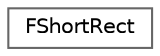 digraph "Graphical Class Hierarchy"
{
 // INTERACTIVE_SVG=YES
 // LATEX_PDF_SIZE
  bgcolor="transparent";
  edge [fontname=Helvetica,fontsize=10,labelfontname=Helvetica,labelfontsize=10];
  node [fontname=Helvetica,fontsize=10,shape=box,height=0.2,width=0.4];
  rankdir="LR";
  Node0 [id="Node000000",label="FShortRect",height=0.2,width=0.4,color="grey40", fillcolor="white", style="filled",URL="$d1/d7f/structFShortRect.html",tooltip="Stores an aligned rect as shorts."];
}
